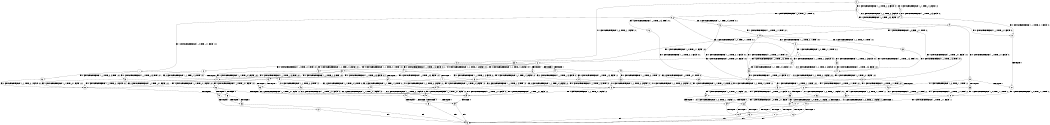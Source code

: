 digraph BCG {
size = "7, 10.5";
center = TRUE;
node [shape = circle];
0 [peripheries = 2];
0 -> 1 [label = "EX !0 !ATOMIC_EXCH_BRANCH (1, +1, TRUE, +1, 3, FALSE) !:0:"];
0 -> 2 [label = "EX !1 !ATOMIC_EXCH_BRANCH (1, +0, TRUE, +1, 1, FALSE) !:0:"];
0 -> 3 [label = "EX !0 !ATOMIC_EXCH_BRANCH (1, +1, TRUE, +1, 3, FALSE) !:0:"];
1 -> 4 [label = "EX !0 !ATOMIC_EXCH_BRANCH (1, +1, TRUE, +0, 3, FALSE) !:0:"];
2 -> 5 [label = "EX !0 !ATOMIC_EXCH_BRANCH (1, +1, TRUE, +1, 3, FALSE) !:0:1:"];
2 -> 6 [label = "TERMINATE !1"];
2 -> 7 [label = "EX !0 !ATOMIC_EXCH_BRANCH (1, +1, TRUE, +1, 3, FALSE) !:0:1:"];
3 -> 4 [label = "EX !0 !ATOMIC_EXCH_BRANCH (1, +1, TRUE, +0, 3, FALSE) !:0:"];
3 -> 8 [label = "EX !1 !ATOMIC_EXCH_BRANCH (1, +0, TRUE, +1, 1, TRUE) !:0:"];
3 -> 9 [label = "EX !0 !ATOMIC_EXCH_BRANCH (1, +1, TRUE, +0, 3, FALSE) !:0:"];
4 -> 10 [label = "EX !0 !ATOMIC_EXCH_BRANCH (1, +1, TRUE, +0, 1, FALSE) !:0:"];
5 -> 11 [label = "EX !0 !ATOMIC_EXCH_BRANCH (1, +1, TRUE, +0, 3, FALSE) !:0:1:"];
6 -> 12 [label = "EX !0 !ATOMIC_EXCH_BRANCH (1, +1, TRUE, +1, 3, FALSE) !:0:"];
6 -> 13 [label = "EX !0 !ATOMIC_EXCH_BRANCH (1, +1, TRUE, +1, 3, FALSE) !:0:"];
7 -> 11 [label = "EX !0 !ATOMIC_EXCH_BRANCH (1, +1, TRUE, +0, 3, FALSE) !:0:1:"];
7 -> 14 [label = "TERMINATE !1"];
7 -> 15 [label = "EX !0 !ATOMIC_EXCH_BRANCH (1, +1, TRUE, +0, 3, FALSE) !:0:1:"];
8 -> 16 [label = "EX !0 !ATOMIC_EXCH_BRANCH (1, +1, TRUE, +0, 3, TRUE) !:0:1:"];
8 -> 17 [label = "EX !1 !ATOMIC_EXCH_BRANCH (1, +0, TRUE, +1, 1, FALSE) !:0:1:"];
8 -> 18 [label = "EX !0 !ATOMIC_EXCH_BRANCH (1, +1, TRUE, +0, 3, TRUE) !:0:1:"];
9 -> 10 [label = "EX !0 !ATOMIC_EXCH_BRANCH (1, +1, TRUE, +0, 1, FALSE) !:0:"];
9 -> 19 [label = "EX !1 !ATOMIC_EXCH_BRANCH (1, +0, TRUE, +1, 1, TRUE) !:0:"];
9 -> 20 [label = "EX !0 !ATOMIC_EXCH_BRANCH (1, +1, TRUE, +0, 1, FALSE) !:0:"];
10 -> 21 [label = "TERMINATE !0"];
11 -> 22 [label = "EX !0 !ATOMIC_EXCH_BRANCH (1, +1, TRUE, +0, 1, FALSE) !:0:1:"];
12 -> 23 [label = "EX !0 !ATOMIC_EXCH_BRANCH (1, +1, TRUE, +0, 3, FALSE) !:0:"];
13 -> 23 [label = "EX !0 !ATOMIC_EXCH_BRANCH (1, +1, TRUE, +0, 3, FALSE) !:0:"];
13 -> 24 [label = "EX !0 !ATOMIC_EXCH_BRANCH (1, +1, TRUE, +0, 3, FALSE) !:0:"];
14 -> 23 [label = "EX !0 !ATOMIC_EXCH_BRANCH (1, +1, TRUE, +0, 3, FALSE) !:0:"];
14 -> 24 [label = "EX !0 !ATOMIC_EXCH_BRANCH (1, +1, TRUE, +0, 3, FALSE) !:0:"];
15 -> 22 [label = "EX !0 !ATOMIC_EXCH_BRANCH (1, +1, TRUE, +0, 1, FALSE) !:0:1:"];
15 -> 25 [label = "TERMINATE !1"];
15 -> 26 [label = "EX !0 !ATOMIC_EXCH_BRANCH (1, +1, TRUE, +0, 1, FALSE) !:0:1:"];
16 -> 27 [label = "EX !0 !ATOMIC_EXCH_BRANCH (1, +1, TRUE, +0, 1, FALSE) !:0:1:"];
17 -> 28 [label = "EX !0 !ATOMIC_EXCH_BRANCH (1, +1, TRUE, +0, 3, TRUE) !:0:1:"];
17 -> 29 [label = "TERMINATE !1"];
17 -> 30 [label = "EX !0 !ATOMIC_EXCH_BRANCH (1, +1, TRUE, +0, 3, TRUE) !:0:1:"];
18 -> 27 [label = "EX !0 !ATOMIC_EXCH_BRANCH (1, +1, TRUE, +0, 1, FALSE) !:0:1:"];
18 -> 19 [label = "EX !1 !ATOMIC_EXCH_BRANCH (1, +0, TRUE, +1, 1, TRUE) !:0:1:"];
18 -> 31 [label = "EX !0 !ATOMIC_EXCH_BRANCH (1, +1, TRUE, +0, 1, FALSE) !:0:1:"];
19 -> 32 [label = "EX !0 !ATOMIC_EXCH_BRANCH (1, +1, TRUE, +0, 1, TRUE) !:0:1:"];
19 -> 33 [label = "EX !1 !ATOMIC_EXCH_BRANCH (1, +0, TRUE, +1, 1, FALSE) !:0:1:"];
19 -> 34 [label = "EX !0 !ATOMIC_EXCH_BRANCH (1, +1, TRUE, +0, 1, TRUE) !:0:1:"];
20 -> 21 [label = "TERMINATE !0"];
20 -> 35 [label = "TERMINATE !0"];
20 -> 36 [label = "EX !1 !ATOMIC_EXCH_BRANCH (1, +0, TRUE, +1, 1, TRUE) !:0:"];
21 -> 37 [label = "EX !1 !ATOMIC_EXCH_BRANCH (1, +0, TRUE, +1, 1, TRUE) !:1:"];
22 -> 38 [label = "TERMINATE !0"];
23 -> 39 [label = "EX !0 !ATOMIC_EXCH_BRANCH (1, +1, TRUE, +0, 1, FALSE) !:0:"];
24 -> 39 [label = "EX !0 !ATOMIC_EXCH_BRANCH (1, +1, TRUE, +0, 1, FALSE) !:0:"];
24 -> 40 [label = "EX !0 !ATOMIC_EXCH_BRANCH (1, +1, TRUE, +0, 1, FALSE) !:0:"];
25 -> 39 [label = "EX !0 !ATOMIC_EXCH_BRANCH (1, +1, TRUE, +0, 1, FALSE) !:0:"];
25 -> 40 [label = "EX !0 !ATOMIC_EXCH_BRANCH (1, +1, TRUE, +0, 1, FALSE) !:0:"];
26 -> 38 [label = "TERMINATE !0"];
26 -> 41 [label = "TERMINATE !1"];
26 -> 42 [label = "TERMINATE !0"];
27 -> 43 [label = "EX !1 !ATOMIC_EXCH_BRANCH (1, +0, TRUE, +1, 1, TRUE) !:0:1:"];
28 -> 22 [label = "EX !0 !ATOMIC_EXCH_BRANCH (1, +1, TRUE, +0, 1, FALSE) !:0:1:"];
29 -> 44 [label = "EX !0 !ATOMIC_EXCH_BRANCH (1, +1, TRUE, +0, 3, TRUE) !:0:"];
29 -> 45 [label = "EX !0 !ATOMIC_EXCH_BRANCH (1, +1, TRUE, +0, 3, TRUE) !:0:"];
30 -> 22 [label = "EX !0 !ATOMIC_EXCH_BRANCH (1, +1, TRUE, +0, 1, FALSE) !:0:1:"];
30 -> 25 [label = "TERMINATE !1"];
30 -> 26 [label = "EX !0 !ATOMIC_EXCH_BRANCH (1, +1, TRUE, +0, 1, FALSE) !:0:1:"];
31 -> 43 [label = "EX !1 !ATOMIC_EXCH_BRANCH (1, +0, TRUE, +1, 1, TRUE) !:0:1:"];
31 -> 46 [label = "TERMINATE !0"];
31 -> 36 [label = "EX !1 !ATOMIC_EXCH_BRANCH (1, +0, TRUE, +1, 1, TRUE) !:0:1:"];
32 -> 47 [label = "EX !0 !ATOMIC_EXCH_BRANCH (1, +1, TRUE, +1, 3, TRUE) !:0:1:"];
33 -> 48 [label = "EX !0 !ATOMIC_EXCH_BRANCH (1, +1, TRUE, +0, 1, TRUE) !:0:1:"];
33 -> 49 [label = "TERMINATE !1"];
33 -> 50 [label = "EX !0 !ATOMIC_EXCH_BRANCH (1, +1, TRUE, +0, 1, TRUE) !:0:1:"];
34 -> 47 [label = "EX !0 !ATOMIC_EXCH_BRANCH (1, +1, TRUE, +1, 3, TRUE) !:0:1:"];
34 -> 51 [label = "EX !1 !ATOMIC_EXCH_BRANCH (1, +0, TRUE, +1, 1, TRUE) !:0:1:"];
34 -> 52 [label = "EX !0 !ATOMIC_EXCH_BRANCH (1, +1, TRUE, +1, 3, TRUE) !:0:1:"];
35 -> 37 [label = "EX !1 !ATOMIC_EXCH_BRANCH (1, +0, TRUE, +1, 1, TRUE) !:1:"];
35 -> 53 [label = "EX !1 !ATOMIC_EXCH_BRANCH (1, +0, TRUE, +1, 1, TRUE) !:1:"];
36 -> 54 [label = "EX !1 !ATOMIC_EXCH_BRANCH (1, +0, TRUE, +1, 1, FALSE) !:0:1:"];
36 -> 55 [label = "TERMINATE !0"];
36 -> 56 [label = "EX !1 !ATOMIC_EXCH_BRANCH (1, +0, TRUE, +1, 1, FALSE) !:0:1:"];
37 -> 57 [label = "EX !1 !ATOMIC_EXCH_BRANCH (1, +0, TRUE, +1, 1, FALSE) !:1:"];
38 -> 58 [label = "TERMINATE !1"];
39 -> 59 [label = "TERMINATE !0"];
40 -> 59 [label = "TERMINATE !0"];
40 -> 60 [label = "TERMINATE !0"];
41 -> 59 [label = "TERMINATE !0"];
41 -> 60 [label = "TERMINATE !0"];
42 -> 58 [label = "TERMINATE !1"];
42 -> 61 [label = "TERMINATE !1"];
43 -> 54 [label = "EX !1 !ATOMIC_EXCH_BRANCH (1, +0, TRUE, +1, 1, FALSE) !:0:1:"];
44 -> 39 [label = "EX !0 !ATOMIC_EXCH_BRANCH (1, +1, TRUE, +0, 1, FALSE) !:0:"];
45 -> 39 [label = "EX !0 !ATOMIC_EXCH_BRANCH (1, +1, TRUE, +0, 1, FALSE) !:0:"];
45 -> 40 [label = "EX !0 !ATOMIC_EXCH_BRANCH (1, +1, TRUE, +0, 1, FALSE) !:0:"];
46 -> 37 [label = "EX !1 !ATOMIC_EXCH_BRANCH (1, +0, TRUE, +1, 1, TRUE) !:1:"];
46 -> 53 [label = "EX !1 !ATOMIC_EXCH_BRANCH (1, +0, TRUE, +1, 1, TRUE) !:1:"];
47 -> 27 [label = "EX !0 !ATOMIC_EXCH_BRANCH (1, +1, TRUE, +0, 1, FALSE) !:0:1:"];
48 -> 11 [label = "EX !0 !ATOMIC_EXCH_BRANCH (1, +1, TRUE, +1, 3, TRUE) !:0:1:"];
49 -> 62 [label = "EX !0 !ATOMIC_EXCH_BRANCH (1, +1, TRUE, +0, 1, TRUE) !:0:"];
49 -> 63 [label = "EX !0 !ATOMIC_EXCH_BRANCH (1, +1, TRUE, +0, 1, TRUE) !:0:"];
50 -> 11 [label = "EX !0 !ATOMIC_EXCH_BRANCH (1, +1, TRUE, +1, 3, TRUE) !:0:1:"];
50 -> 64 [label = "TERMINATE !1"];
50 -> 15 [label = "EX !0 !ATOMIC_EXCH_BRANCH (1, +1, TRUE, +1, 3, TRUE) !:0:1:"];
51 -> 65 [label = "EX !0 !ATOMIC_EXCH_BRANCH (1, +1, TRUE, +1, 3, FALSE) !:0:1:"];
51 -> 66 [label = "EX !1 !ATOMIC_EXCH_BRANCH (1, +0, TRUE, +1, 1, FALSE) !:0:1:"];
51 -> 67 [label = "EX !0 !ATOMIC_EXCH_BRANCH (1, +1, TRUE, +1, 3, FALSE) !:0:1:"];
52 -> 27 [label = "EX !0 !ATOMIC_EXCH_BRANCH (1, +1, TRUE, +0, 1, FALSE) !:0:1:"];
52 -> 19 [label = "EX !1 !ATOMIC_EXCH_BRANCH (1, +0, TRUE, +1, 1, TRUE) !:0:1:"];
52 -> 31 [label = "EX !0 !ATOMIC_EXCH_BRANCH (1, +1, TRUE, +0, 1, FALSE) !:0:1:"];
53 -> 57 [label = "EX !1 !ATOMIC_EXCH_BRANCH (1, +0, TRUE, +1, 1, FALSE) !:1:"];
53 -> 68 [label = "EX !1 !ATOMIC_EXCH_BRANCH (1, +0, TRUE, +1, 1, FALSE) !:1:"];
54 -> 69 [label = "TERMINATE !0"];
55 -> 57 [label = "EX !1 !ATOMIC_EXCH_BRANCH (1, +0, TRUE, +1, 1, FALSE) !:1:"];
55 -> 68 [label = "EX !1 !ATOMIC_EXCH_BRANCH (1, +0, TRUE, +1, 1, FALSE) !:1:"];
56 -> 69 [label = "TERMINATE !0"];
56 -> 70 [label = "TERMINATE !1"];
56 -> 71 [label = "TERMINATE !0"];
57 -> 72 [label = "TERMINATE !1"];
58 -> 73 [label = "exit"];
59 -> 73 [label = "exit"];
60 -> 73 [label = "exit"];
61 -> 73 [label = "exit"];
62 -> 23 [label = "EX !0 !ATOMIC_EXCH_BRANCH (1, +1, TRUE, +1, 3, TRUE) !:0:"];
63 -> 23 [label = "EX !0 !ATOMIC_EXCH_BRANCH (1, +1, TRUE, +1, 3, TRUE) !:0:"];
63 -> 24 [label = "EX !0 !ATOMIC_EXCH_BRANCH (1, +1, TRUE, +1, 3, TRUE) !:0:"];
64 -> 23 [label = "EX !0 !ATOMIC_EXCH_BRANCH (1, +1, TRUE, +1, 3, TRUE) !:0:"];
64 -> 24 [label = "EX !0 !ATOMIC_EXCH_BRANCH (1, +1, TRUE, +1, 3, TRUE) !:0:"];
65 -> 47 [label = "EX !0 !ATOMIC_EXCH_BRANCH (1, +1, TRUE, +0, 3, FALSE) !:0:1:"];
66 -> 5 [label = "EX !0 !ATOMIC_EXCH_BRANCH (1, +1, TRUE, +1, 3, FALSE) !:0:1:"];
66 -> 74 [label = "TERMINATE !1"];
66 -> 7 [label = "EX !0 !ATOMIC_EXCH_BRANCH (1, +1, TRUE, +1, 3, FALSE) !:0:1:"];
67 -> 47 [label = "EX !0 !ATOMIC_EXCH_BRANCH (1, +1, TRUE, +0, 3, FALSE) !:0:1:"];
67 -> 8 [label = "EX !1 !ATOMIC_EXCH_BRANCH (1, +0, TRUE, +1, 1, TRUE) !:0:1:"];
67 -> 52 [label = "EX !0 !ATOMIC_EXCH_BRANCH (1, +1, TRUE, +0, 3, FALSE) !:0:1:"];
68 -> 72 [label = "TERMINATE !1"];
68 -> 75 [label = "TERMINATE !1"];
69 -> 72 [label = "TERMINATE !1"];
70 -> 76 [label = "TERMINATE !0"];
70 -> 77 [label = "TERMINATE !0"];
71 -> 72 [label = "TERMINATE !1"];
71 -> 75 [label = "TERMINATE !1"];
72 -> 73 [label = "exit"];
74 -> 12 [label = "EX !0 !ATOMIC_EXCH_BRANCH (1, +1, TRUE, +1, 3, FALSE) !:0:"];
74 -> 13 [label = "EX !0 !ATOMIC_EXCH_BRANCH (1, +1, TRUE, +1, 3, FALSE) !:0:"];
75 -> 73 [label = "exit"];
76 -> 73 [label = "exit"];
77 -> 73 [label = "exit"];
}
